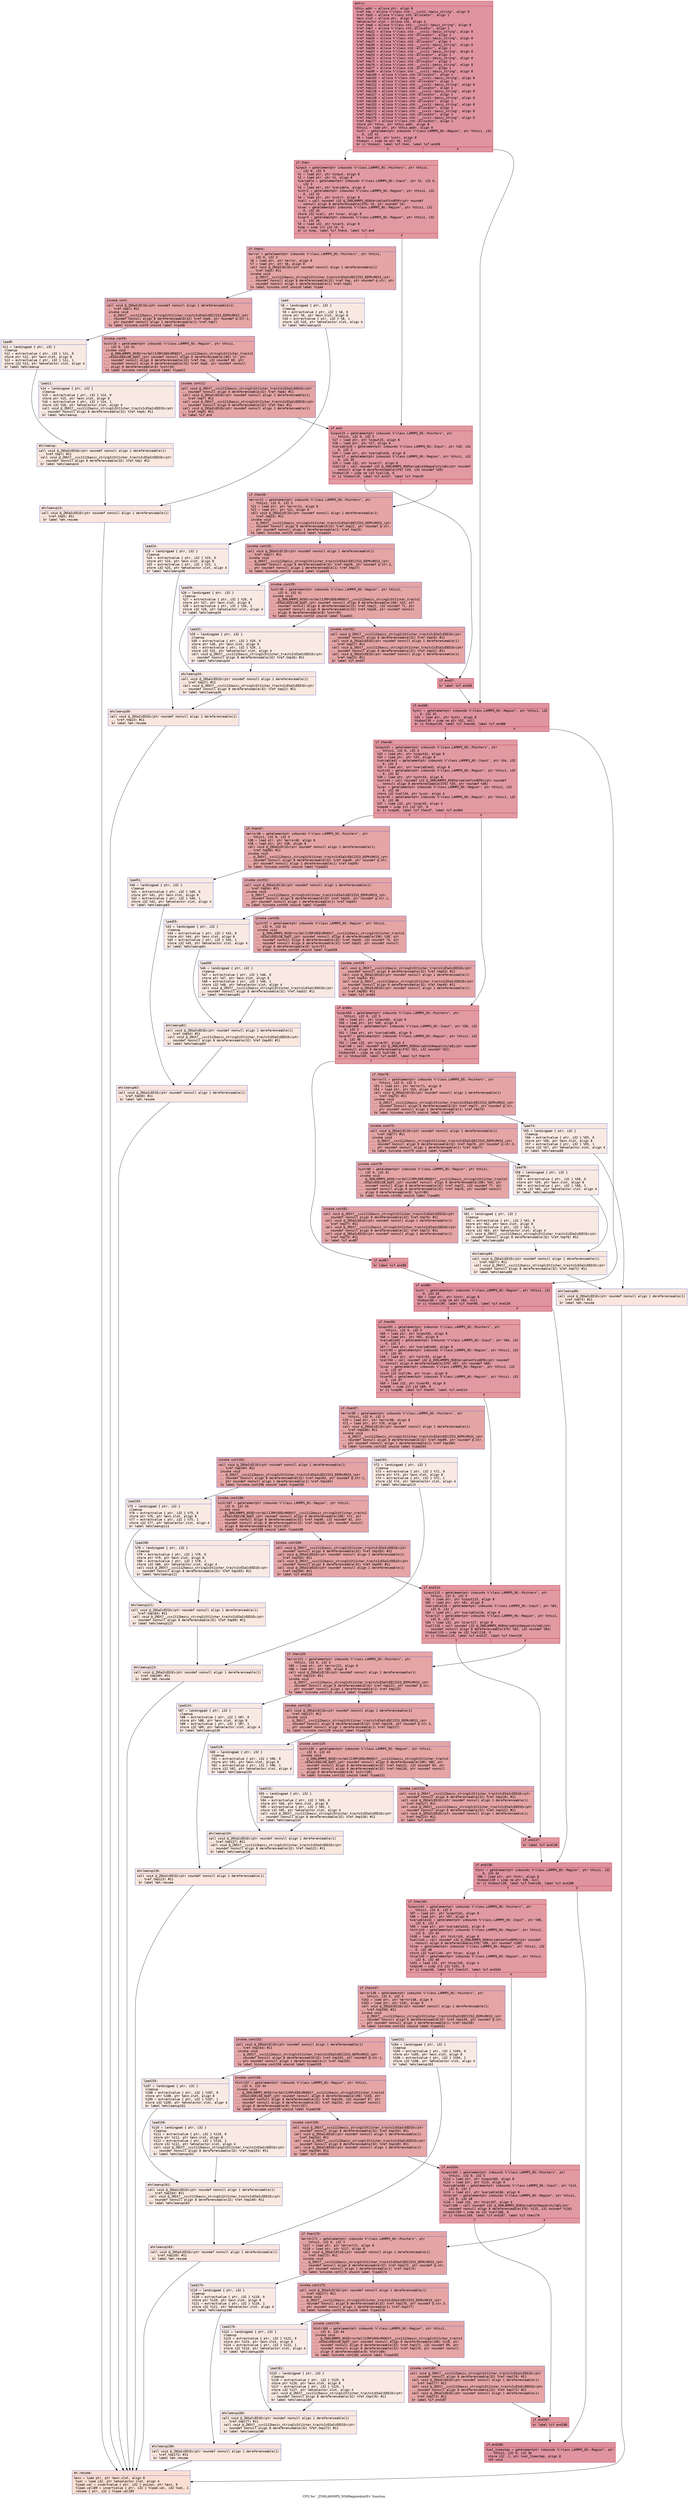 digraph "CFG for '_ZN9LAMMPS_NS6Region4initEv' function" {
	label="CFG for '_ZN9LAMMPS_NS6Region4initEv' function";

	Node0x562b27745630 [shape=record,color="#b70d28ff", style=filled, fillcolor="#b70d2870" fontname="Courier",label="{entry:\l|  %this.addr = alloca ptr, align 8\l  %ref.tmp = alloca %\"class.std::__cxx11::basic_string\", align 8\l  %ref.tmp5 = alloca %\"class.std::allocator\", align 1\l  %exn.slot = alloca ptr, align 8\l  %ehselector.slot = alloca i32, align 4\l  %ref.tmp6 = alloca %\"class.std::__cxx11::basic_string\", align 8\l  %ref.tmp7 = alloca %\"class.std::allocator\", align 1\l  %ref.tmp22 = alloca %\"class.std::__cxx11::basic_string\", align 8\l  %ref.tmp23 = alloca %\"class.std::allocator\", align 1\l  %ref.tmp26 = alloca %\"class.std::__cxx11::basic_string\", align 8\l  %ref.tmp27 = alloca %\"class.std::allocator\", align 1\l  %ref.tmp49 = alloca %\"class.std::__cxx11::basic_string\", align 8\l  %ref.tmp50 = alloca %\"class.std::allocator\", align 1\l  %ref.tmp53 = alloca %\"class.std::__cxx11::basic_string\", align 8\l  %ref.tmp54 = alloca %\"class.std::allocator\", align 1\l  %ref.tmp72 = alloca %\"class.std::__cxx11::basic_string\", align 8\l  %ref.tmp73 = alloca %\"class.std::allocator\", align 1\l  %ref.tmp76 = alloca %\"class.std::__cxx11::basic_string\", align 8\l  %ref.tmp77 = alloca %\"class.std::allocator\", align 1\l  %ref.tmp99 = alloca %\"class.std::__cxx11::basic_string\", align 8\l  %ref.tmp100 = alloca %\"class.std::allocator\", align 1\l  %ref.tmp103 = alloca %\"class.std::__cxx11::basic_string\", align 8\l  %ref.tmp104 = alloca %\"class.std::allocator\", align 1\l  %ref.tmp122 = alloca %\"class.std::__cxx11::basic_string\", align 8\l  %ref.tmp123 = alloca %\"class.std::allocator\", align 1\l  %ref.tmp126 = alloca %\"class.std::__cxx11::basic_string\", align 8\l  %ref.tmp127 = alloca %\"class.std::allocator\", align 1\l  %ref.tmp149 = alloca %\"class.std::__cxx11::basic_string\", align 8\l  %ref.tmp150 = alloca %\"class.std::allocator\", align 1\l  %ref.tmp153 = alloca %\"class.std::__cxx11::basic_string\", align 8\l  %ref.tmp154 = alloca %\"class.std::allocator\", align 1\l  %ref.tmp172 = alloca %\"class.std::__cxx11::basic_string\", align 8\l  %ref.tmp173 = alloca %\"class.std::allocator\", align 1\l  %ref.tmp176 = alloca %\"class.std::__cxx11::basic_string\", align 8\l  %ref.tmp177 = alloca %\"class.std::allocator\", align 1\l  store ptr %this, ptr %this.addr, align 8\l  %this1 = load ptr, ptr %this.addr, align 8\l  %xstr = getelementptr inbounds %\"class.LAMMPS_NS::Region\", ptr %this1, i32\l... 0, i32 41\l  %0 = load ptr, ptr %xstr, align 8\l  %tobool = icmp ne ptr %0, null\l  br i1 %tobool, label %if.then, label %if.end38\l|{<s0>T|<s1>F}}"];
	Node0x562b27745630:s0 -> Node0x562b277472f0[tooltip="entry -> if.then\nProbability 62.50%" ];
	Node0x562b27745630:s1 -> Node0x562b27747360[tooltip="entry -> if.end38\nProbability 37.50%" ];
	Node0x562b277472f0 [shape=record,color="#b70d28ff", style=filled, fillcolor="#bb1b2c70" fontname="Courier",label="{if.then:\l|  %input = getelementptr inbounds %\"class.LAMMPS_NS::Pointers\", ptr %this1,\l... i32 0, i32 5\l  %1 = load ptr, ptr %input, align 8\l  %2 = load ptr, ptr %1, align 8\l  %variable = getelementptr inbounds %\"class.LAMMPS_NS::Input\", ptr %2, i32 0,\l... i32 3\l  %3 = load ptr, ptr %variable, align 8\l  %xstr2 = getelementptr inbounds %\"class.LAMMPS_NS::Region\", ptr %this1, i32\l... 0, i32 41\l  %4 = load ptr, ptr %xstr2, align 8\l  %call = call noundef i32 @_ZN9LAMMPS_NS8Variable4findEPKc(ptr noundef\l... nonnull align 8 dereferenceable(376) %3, ptr noundef %4)\l  %xvar = getelementptr inbounds %\"class.LAMMPS_NS::Region\", ptr %this1, i32\l... 0, i32 45\l  store i32 %call, ptr %xvar, align 8\l  %xvar3 = getelementptr inbounds %\"class.LAMMPS_NS::Region\", ptr %this1, i32\l... 0, i32 45\l  %5 = load i32, ptr %xvar3, align 8\l  %cmp = icmp slt i32 %5, 0\l  br i1 %cmp, label %if.then4, label %if.end\l|{<s0>T|<s1>F}}"];
	Node0x562b277472f0:s0 -> Node0x562b27748500[tooltip="if.then -> if.then4\nProbability 37.50%" ];
	Node0x562b277472f0:s1 -> Node0x562b27748580[tooltip="if.then -> if.end\nProbability 62.50%" ];
	Node0x562b27748500 [shape=record,color="#3d50c3ff", style=filled, fillcolor="#c5333470" fontname="Courier",label="{if.then4:\l|  %error = getelementptr inbounds %\"class.LAMMPS_NS::Pointers\", ptr %this1,\l... i32 0, i32 3\l  %6 = load ptr, ptr %error, align 8\l  %7 = load ptr, ptr %6, align 8\l  call void @_ZNSaIcEC1Ev(ptr noundef nonnull align 1 dereferenceable(1)\l... %ref.tmp5) #11\l  invoke void\l... @_ZNSt7__cxx1112basic_stringIcSt11char_traitsIcESaIcEEC2IS3_EEPKcRKS3_(ptr\l... noundef nonnull align 8 dereferenceable(32) %ref.tmp, ptr noundef @.str, ptr\l... noundef nonnull align 1 dereferenceable(1) %ref.tmp5)\l          to label %invoke.cont unwind label %lpad\l}"];
	Node0x562b27748500 -> Node0x562b27748a00[tooltip="if.then4 -> invoke.cont\nProbability 100.00%" ];
	Node0x562b27748500 -> Node0x562b27748a80[tooltip="if.then4 -> lpad\nProbability 0.00%" ];
	Node0x562b27748a00 [shape=record,color="#3d50c3ff", style=filled, fillcolor="#c5333470" fontname="Courier",label="{invoke.cont:\l|  call void @_ZNSaIcEC1Ev(ptr noundef nonnull align 1 dereferenceable(1)\l... %ref.tmp7) #11\l  invoke void\l... @_ZNSt7__cxx1112basic_stringIcSt11char_traitsIcESaIcEEC2IS3_EEPKcRKS3_(ptr\l... noundef nonnull align 8 dereferenceable(32) %ref.tmp6, ptr noundef @.str.1,\l... ptr noundef nonnull align 1 dereferenceable(1) %ref.tmp7)\l          to label %invoke.cont9 unwind label %lpad8\l}"];
	Node0x562b27748a00 -> Node0x562b27748ce0[tooltip="invoke.cont -> invoke.cont9\nProbability 100.00%" ];
	Node0x562b27748a00 -> Node0x562b27748d30[tooltip="invoke.cont -> lpad8\nProbability 0.00%" ];
	Node0x562b27748ce0 [shape=record,color="#3d50c3ff", style=filled, fillcolor="#c5333470" fontname="Courier",label="{invoke.cont9:\l|  %xstr10 = getelementptr inbounds %\"class.LAMMPS_NS::Region\", ptr %this1,\l... i32 0, i32 41\l  invoke void\l... @_ZN9LAMMPS_NS5Error3allIJRPcEEEvRKNSt7__cxx1112basic_stringIcSt11char_traitsI\l...cESaIcEEEiSB_DpOT_(ptr noundef nonnull align 8 dereferenceable(196) %7, ptr\l... noundef nonnull align 8 dereferenceable(32) %ref.tmp, i32 noundef 69, ptr\l... noundef nonnull align 8 dereferenceable(32) %ref.tmp6, ptr noundef nonnull\l... align 8 dereferenceable(8) %xstr10)\l          to label %invoke.cont12 unwind label %lpad11\l}"];
	Node0x562b27748ce0 -> Node0x562b27748c90[tooltip="invoke.cont9 -> invoke.cont12\nProbability 100.00%" ];
	Node0x562b27748ce0 -> Node0x562b27749180[tooltip="invoke.cont9 -> lpad11\nProbability 0.00%" ];
	Node0x562b27748c90 [shape=record,color="#3d50c3ff", style=filled, fillcolor="#c5333470" fontname="Courier",label="{invoke.cont12:\l|  call void @_ZNSt7__cxx1112basic_stringIcSt11char_traitsIcESaIcEED1Ev(ptr\l... noundef nonnull align 8 dereferenceable(32) %ref.tmp6) #11\l  call void @_ZNSaIcED1Ev(ptr noundef nonnull align 1 dereferenceable(1)\l... %ref.tmp7) #11\l  call void @_ZNSt7__cxx1112basic_stringIcSt11char_traitsIcESaIcEED1Ev(ptr\l... noundef nonnull align 8 dereferenceable(32) %ref.tmp) #11\l  call void @_ZNSaIcED1Ev(ptr noundef nonnull align 1 dereferenceable(1)\l... %ref.tmp5) #11\l  br label %if.end\l}"];
	Node0x562b27748c90 -> Node0x562b27748580[tooltip="invoke.cont12 -> if.end\nProbability 100.00%" ];
	Node0x562b27748a80 [shape=record,color="#3d50c3ff", style=filled, fillcolor="#efcebd70" fontname="Courier",label="{lpad:\l|  %8 = landingpad \{ ptr, i32 \}\l          cleanup\l  %9 = extractvalue \{ ptr, i32 \} %8, 0\l  store ptr %9, ptr %exn.slot, align 8\l  %10 = extractvalue \{ ptr, i32 \} %8, 1\l  store i32 %10, ptr %ehselector.slot, align 4\l  br label %ehcleanup14\l}"];
	Node0x562b27748a80 -> Node0x562b27749c20[tooltip="lpad -> ehcleanup14\nProbability 100.00%" ];
	Node0x562b27748d30 [shape=record,color="#3d50c3ff", style=filled, fillcolor="#efcebd70" fontname="Courier",label="{lpad8:\l|  %11 = landingpad \{ ptr, i32 \}\l          cleanup\l  %12 = extractvalue \{ ptr, i32 \} %11, 0\l  store ptr %12, ptr %exn.slot, align 8\l  %13 = extractvalue \{ ptr, i32 \} %11, 1\l  store i32 %13, ptr %ehselector.slot, align 4\l  br label %ehcleanup\l}"];
	Node0x562b27748d30 -> Node0x562b27749f90[tooltip="lpad8 -> ehcleanup\nProbability 100.00%" ];
	Node0x562b27749180 [shape=record,color="#3d50c3ff", style=filled, fillcolor="#efcebd70" fontname="Courier",label="{lpad11:\l|  %14 = landingpad \{ ptr, i32 \}\l          cleanup\l  %15 = extractvalue \{ ptr, i32 \} %14, 0\l  store ptr %15, ptr %exn.slot, align 8\l  %16 = extractvalue \{ ptr, i32 \} %14, 1\l  store i32 %16, ptr %ehselector.slot, align 4\l  call void @_ZNSt7__cxx1112basic_stringIcSt11char_traitsIcESaIcEED1Ev(ptr\l... noundef nonnull align 8 dereferenceable(32) %ref.tmp6) #11\l  br label %ehcleanup\l}"];
	Node0x562b27749180 -> Node0x562b27749f90[tooltip="lpad11 -> ehcleanup\nProbability 100.00%" ];
	Node0x562b27749f90 [shape=record,color="#3d50c3ff", style=filled, fillcolor="#f2cab570" fontname="Courier",label="{ehcleanup:\l|  call void @_ZNSaIcED1Ev(ptr noundef nonnull align 1 dereferenceable(1)\l... %ref.tmp7) #11\l  call void @_ZNSt7__cxx1112basic_stringIcSt11char_traitsIcESaIcEED1Ev(ptr\l... noundef nonnull align 8 dereferenceable(32) %ref.tmp) #11\l  br label %ehcleanup14\l}"];
	Node0x562b27749f90 -> Node0x562b27749c20[tooltip="ehcleanup -> ehcleanup14\nProbability 100.00%" ];
	Node0x562b27749c20 [shape=record,color="#3d50c3ff", style=filled, fillcolor="#f3c7b170" fontname="Courier",label="{ehcleanup14:\l|  call void @_ZNSaIcED1Ev(ptr noundef nonnull align 1 dereferenceable(1)\l... %ref.tmp5) #11\l  br label %eh.resume\l}"];
	Node0x562b27749c20 -> Node0x562b2774a8a0[tooltip="ehcleanup14 -> eh.resume\nProbability 100.00%" ];
	Node0x562b27748580 [shape=record,color="#b70d28ff", style=filled, fillcolor="#bb1b2c70" fontname="Courier",label="{if.end:\l|  %input15 = getelementptr inbounds %\"class.LAMMPS_NS::Pointers\", ptr\l... %this1, i32 0, i32 5\l  %17 = load ptr, ptr %input15, align 8\l  %18 = load ptr, ptr %17, align 8\l  %variable16 = getelementptr inbounds %\"class.LAMMPS_NS::Input\", ptr %18, i32\l... 0, i32 3\l  %19 = load ptr, ptr %variable16, align 8\l  %xvar17 = getelementptr inbounds %\"class.LAMMPS_NS::Region\", ptr %this1, i32\l... 0, i32 45\l  %20 = load i32, ptr %xvar17, align 8\l  %call18 = call noundef i32 @_ZN9LAMMPS_NS8Variable10equalstyleEi(ptr noundef\l... nonnull align 8 dereferenceable(376) %19, i32 noundef %20)\l  %tobool19 = icmp ne i32 %call18, 0\l  br i1 %tobool19, label %if.end37, label %if.then20\l|{<s0>T|<s1>F}}"];
	Node0x562b27748580:s0 -> Node0x562b2774b0b0[tooltip="if.end -> if.end37\nProbability 62.50%" ];
	Node0x562b27748580:s1 -> Node0x562b2774b130[tooltip="if.end -> if.then20\nProbability 37.50%" ];
	Node0x562b2774b130 [shape=record,color="#3d50c3ff", style=filled, fillcolor="#c5333470" fontname="Courier",label="{if.then20:\l|  %error21 = getelementptr inbounds %\"class.LAMMPS_NS::Pointers\", ptr\l... %this1, i32 0, i32 3\l  %21 = load ptr, ptr %error21, align 8\l  %22 = load ptr, ptr %21, align 8\l  call void @_ZNSaIcEC1Ev(ptr noundef nonnull align 1 dereferenceable(1)\l... %ref.tmp23) #11\l  invoke void\l... @_ZNSt7__cxx1112basic_stringIcSt11char_traitsIcESaIcEEC2IS3_EEPKcRKS3_(ptr\l... noundef nonnull align 8 dereferenceable(32) %ref.tmp22, ptr noundef @.str,\l... ptr noundef nonnull align 1 dereferenceable(1) %ref.tmp23)\l          to label %invoke.cont25 unwind label %lpad24\l}"];
	Node0x562b2774b130 -> Node0x562b2774b600[tooltip="if.then20 -> invoke.cont25\nProbability 100.00%" ];
	Node0x562b2774b130 -> Node0x562b2774b680[tooltip="if.then20 -> lpad24\nProbability 0.00%" ];
	Node0x562b2774b600 [shape=record,color="#3d50c3ff", style=filled, fillcolor="#c5333470" fontname="Courier",label="{invoke.cont25:\l|  call void @_ZNSaIcEC1Ev(ptr noundef nonnull align 1 dereferenceable(1)\l... %ref.tmp27) #11\l  invoke void\l... @_ZNSt7__cxx1112basic_stringIcSt11char_traitsIcESaIcEEC2IS3_EEPKcRKS3_(ptr\l... noundef nonnull align 8 dereferenceable(32) %ref.tmp26, ptr noundef @.str.2,\l... ptr noundef nonnull align 1 dereferenceable(1) %ref.tmp27)\l          to label %invoke.cont29 unwind label %lpad28\l}"];
	Node0x562b2774b600 -> Node0x562b2774ba00[tooltip="invoke.cont25 -> invoke.cont29\nProbability 100.00%" ];
	Node0x562b2774b600 -> Node0x562b2774ba50[tooltip="invoke.cont25 -> lpad28\nProbability 0.00%" ];
	Node0x562b2774ba00 [shape=record,color="#3d50c3ff", style=filled, fillcolor="#c5333470" fontname="Courier",label="{invoke.cont29:\l|  %xstr30 = getelementptr inbounds %\"class.LAMMPS_NS::Region\", ptr %this1,\l... i32 0, i32 41\l  invoke void\l... @_ZN9LAMMPS_NS5Error3allIJRPcEEEvRKNSt7__cxx1112basic_stringIcSt11char_traitsI\l...cESaIcEEEiSB_DpOT_(ptr noundef nonnull align 8 dereferenceable(196) %22, ptr\l... noundef nonnull align 8 dereferenceable(32) %ref.tmp22, i32 noundef 71, ptr\l... noundef nonnull align 8 dereferenceable(32) %ref.tmp26, ptr noundef nonnull\l... align 8 dereferenceable(8) %xstr30)\l          to label %invoke.cont32 unwind label %lpad31\l}"];
	Node0x562b2774ba00 -> Node0x562b2774b9b0[tooltip="invoke.cont29 -> invoke.cont32\nProbability 100.00%" ];
	Node0x562b2774ba00 -> Node0x562b2774be40[tooltip="invoke.cont29 -> lpad31\nProbability 0.00%" ];
	Node0x562b2774b9b0 [shape=record,color="#3d50c3ff", style=filled, fillcolor="#c5333470" fontname="Courier",label="{invoke.cont32:\l|  call void @_ZNSt7__cxx1112basic_stringIcSt11char_traitsIcESaIcEED1Ev(ptr\l... noundef nonnull align 8 dereferenceable(32) %ref.tmp26) #11\l  call void @_ZNSaIcED1Ev(ptr noundef nonnull align 1 dereferenceable(1)\l... %ref.tmp27) #11\l  call void @_ZNSt7__cxx1112basic_stringIcSt11char_traitsIcESaIcEED1Ev(ptr\l... noundef nonnull align 8 dereferenceable(32) %ref.tmp22) #11\l  call void @_ZNSaIcED1Ev(ptr noundef nonnull align 1 dereferenceable(1)\l... %ref.tmp23) #11\l  br label %if.end37\l}"];
	Node0x562b2774b9b0 -> Node0x562b2774b0b0[tooltip="invoke.cont32 -> if.end37\nProbability 100.00%" ];
	Node0x562b2774b680 [shape=record,color="#3d50c3ff", style=filled, fillcolor="#efcebd70" fontname="Courier",label="{lpad24:\l|  %23 = landingpad \{ ptr, i32 \}\l          cleanup\l  %24 = extractvalue \{ ptr, i32 \} %23, 0\l  store ptr %24, ptr %exn.slot, align 8\l  %25 = extractvalue \{ ptr, i32 \} %23, 1\l  store i32 %25, ptr %ehselector.slot, align 4\l  br label %ehcleanup36\l}"];
	Node0x562b2774b680 -> Node0x562b2774c800[tooltip="lpad24 -> ehcleanup36\nProbability 100.00%" ];
	Node0x562b2774ba50 [shape=record,color="#3d50c3ff", style=filled, fillcolor="#efcebd70" fontname="Courier",label="{lpad28:\l|  %26 = landingpad \{ ptr, i32 \}\l          cleanup\l  %27 = extractvalue \{ ptr, i32 \} %26, 0\l  store ptr %27, ptr %exn.slot, align 8\l  %28 = extractvalue \{ ptr, i32 \} %26, 1\l  store i32 %28, ptr %ehselector.slot, align 4\l  br label %ehcleanup34\l}"];
	Node0x562b2774ba50 -> Node0x562b2774cb00[tooltip="lpad28 -> ehcleanup34\nProbability 100.00%" ];
	Node0x562b2774be40 [shape=record,color="#3d50c3ff", style=filled, fillcolor="#efcebd70" fontname="Courier",label="{lpad31:\l|  %29 = landingpad \{ ptr, i32 \}\l          cleanup\l  %30 = extractvalue \{ ptr, i32 \} %29, 0\l  store ptr %30, ptr %exn.slot, align 8\l  %31 = extractvalue \{ ptr, i32 \} %29, 1\l  store i32 %31, ptr %ehselector.slot, align 4\l  call void @_ZNSt7__cxx1112basic_stringIcSt11char_traitsIcESaIcEED1Ev(ptr\l... noundef nonnull align 8 dereferenceable(32) %ref.tmp26) #11\l  br label %ehcleanup34\l}"];
	Node0x562b2774be40 -> Node0x562b2774cb00[tooltip="lpad31 -> ehcleanup34\nProbability 100.00%" ];
	Node0x562b2774cb00 [shape=record,color="#3d50c3ff", style=filled, fillcolor="#f2cab570" fontname="Courier",label="{ehcleanup34:\l|  call void @_ZNSaIcED1Ev(ptr noundef nonnull align 1 dereferenceable(1)\l... %ref.tmp27) #11\l  call void @_ZNSt7__cxx1112basic_stringIcSt11char_traitsIcESaIcEED1Ev(ptr\l... noundef nonnull align 8 dereferenceable(32) %ref.tmp22) #11\l  br label %ehcleanup36\l}"];
	Node0x562b2774cb00 -> Node0x562b2774c800[tooltip="ehcleanup34 -> ehcleanup36\nProbability 100.00%" ];
	Node0x562b2774c800 [shape=record,color="#3d50c3ff", style=filled, fillcolor="#f3c7b170" fontname="Courier",label="{ehcleanup36:\l|  call void @_ZNSaIcED1Ev(ptr noundef nonnull align 1 dereferenceable(1)\l... %ref.tmp23) #11\l  br label %eh.resume\l}"];
	Node0x562b2774c800 -> Node0x562b2774a8a0[tooltip="ehcleanup36 -> eh.resume\nProbability 100.00%" ];
	Node0x562b2774b0b0 [shape=record,color="#b70d28ff", style=filled, fillcolor="#bb1b2c70" fontname="Courier",label="{if.end37:\l|  br label %if.end38\l}"];
	Node0x562b2774b0b0 -> Node0x562b27747360[tooltip="if.end37 -> if.end38\nProbability 100.00%" ];
	Node0x562b27747360 [shape=record,color="#b70d28ff", style=filled, fillcolor="#b70d2870" fontname="Courier",label="{if.end38:\l|  %ystr = getelementptr inbounds %\"class.LAMMPS_NS::Region\", ptr %this1, i32\l... 0, i32 42\l  %32 = load ptr, ptr %ystr, align 8\l  %tobool39 = icmp ne ptr %32, null\l  br i1 %tobool39, label %if.then40, label %if.end88\l|{<s0>T|<s1>F}}"];
	Node0x562b27747360:s0 -> Node0x562b2774d6c0[tooltip="if.end38 -> if.then40\nProbability 62.50%" ];
	Node0x562b27747360:s1 -> Node0x562b2774d740[tooltip="if.end38 -> if.end88\nProbability 37.50%" ];
	Node0x562b2774d6c0 [shape=record,color="#b70d28ff", style=filled, fillcolor="#bb1b2c70" fontname="Courier",label="{if.then40:\l|  %input41 = getelementptr inbounds %\"class.LAMMPS_NS::Pointers\", ptr\l... %this1, i32 0, i32 5\l  %33 = load ptr, ptr %input41, align 8\l  %34 = load ptr, ptr %33, align 8\l  %variable42 = getelementptr inbounds %\"class.LAMMPS_NS::Input\", ptr %34, i32\l... 0, i32 3\l  %35 = load ptr, ptr %variable42, align 8\l  %ystr43 = getelementptr inbounds %\"class.LAMMPS_NS::Region\", ptr %this1, i32\l... 0, i32 42\l  %36 = load ptr, ptr %ystr43, align 8\l  %call44 = call noundef i32 @_ZN9LAMMPS_NS8Variable4findEPKc(ptr noundef\l... nonnull align 8 dereferenceable(376) %35, ptr noundef %36)\l  %yvar = getelementptr inbounds %\"class.LAMMPS_NS::Region\", ptr %this1, i32\l... 0, i32 46\l  store i32 %call44, ptr %yvar, align 4\l  %yvar45 = getelementptr inbounds %\"class.LAMMPS_NS::Region\", ptr %this1, i32\l... 0, i32 46\l  %37 = load i32, ptr %yvar45, align 4\l  %cmp46 = icmp slt i32 %37, 0\l  br i1 %cmp46, label %if.then47, label %if.end64\l|{<s0>T|<s1>F}}"];
	Node0x562b2774d6c0:s0 -> Node0x562b2774e240[tooltip="if.then40 -> if.then47\nProbability 37.50%" ];
	Node0x562b2774d6c0:s1 -> Node0x562b2774e290[tooltip="if.then40 -> if.end64\nProbability 62.50%" ];
	Node0x562b2774e240 [shape=record,color="#3d50c3ff", style=filled, fillcolor="#c5333470" fontname="Courier",label="{if.then47:\l|  %error48 = getelementptr inbounds %\"class.LAMMPS_NS::Pointers\", ptr\l... %this1, i32 0, i32 3\l  %38 = load ptr, ptr %error48, align 8\l  %39 = load ptr, ptr %38, align 8\l  call void @_ZNSaIcEC1Ev(ptr noundef nonnull align 1 dereferenceable(1)\l... %ref.tmp50) #11\l  invoke void\l... @_ZNSt7__cxx1112basic_stringIcSt11char_traitsIcESaIcEEC2IS3_EEPKcRKS3_(ptr\l... noundef nonnull align 8 dereferenceable(32) %ref.tmp49, ptr noundef @.str,\l... ptr noundef nonnull align 1 dereferenceable(1) %ref.tmp50)\l          to label %invoke.cont52 unwind label %lpad51\l}"];
	Node0x562b2774e240 -> Node0x562b2774e720[tooltip="if.then47 -> invoke.cont52\nProbability 100.00%" ];
	Node0x562b2774e240 -> Node0x562b2774e7a0[tooltip="if.then47 -> lpad51\nProbability 0.00%" ];
	Node0x562b2774e720 [shape=record,color="#3d50c3ff", style=filled, fillcolor="#c5333470" fontname="Courier",label="{invoke.cont52:\l|  call void @_ZNSaIcEC1Ev(ptr noundef nonnull align 1 dereferenceable(1)\l... %ref.tmp54) #11\l  invoke void\l... @_ZNSt7__cxx1112basic_stringIcSt11char_traitsIcESaIcEEC2IS3_EEPKcRKS3_(ptr\l... noundef nonnull align 8 dereferenceable(32) %ref.tmp53, ptr noundef @.str.1,\l... ptr noundef nonnull align 1 dereferenceable(1) %ref.tmp54)\l          to label %invoke.cont56 unwind label %lpad55\l}"];
	Node0x562b2774e720 -> Node0x562b2774eac0[tooltip="invoke.cont52 -> invoke.cont56\nProbability 100.00%" ];
	Node0x562b2774e720 -> Node0x562b2774eb10[tooltip="invoke.cont52 -> lpad55\nProbability 0.00%" ];
	Node0x562b2774eac0 [shape=record,color="#3d50c3ff", style=filled, fillcolor="#c5333470" fontname="Courier",label="{invoke.cont56:\l|  %ystr57 = getelementptr inbounds %\"class.LAMMPS_NS::Region\", ptr %this1,\l... i32 0, i32 42\l  invoke void\l... @_ZN9LAMMPS_NS5Error3allIJRPcEEEvRKNSt7__cxx1112basic_stringIcSt11char_traitsI\l...cESaIcEEEiSB_DpOT_(ptr noundef nonnull align 8 dereferenceable(196) %39, ptr\l... noundef nonnull align 8 dereferenceable(32) %ref.tmp49, i32 noundef 75, ptr\l... noundef nonnull align 8 dereferenceable(32) %ref.tmp53, ptr noundef nonnull\l... align 8 dereferenceable(8) %ystr57)\l          to label %invoke.cont59 unwind label %lpad58\l}"];
	Node0x562b2774eac0 -> Node0x562b2774ea70[tooltip="invoke.cont56 -> invoke.cont59\nProbability 100.00%" ];
	Node0x562b2774eac0 -> Node0x562b27748280[tooltip="invoke.cont56 -> lpad58\nProbability 0.00%" ];
	Node0x562b2774ea70 [shape=record,color="#3d50c3ff", style=filled, fillcolor="#c5333470" fontname="Courier",label="{invoke.cont59:\l|  call void @_ZNSt7__cxx1112basic_stringIcSt11char_traitsIcESaIcEED1Ev(ptr\l... noundef nonnull align 8 dereferenceable(32) %ref.tmp53) #11\l  call void @_ZNSaIcED1Ev(ptr noundef nonnull align 1 dereferenceable(1)\l... %ref.tmp54) #11\l  call void @_ZNSt7__cxx1112basic_stringIcSt11char_traitsIcESaIcEED1Ev(ptr\l... noundef nonnull align 8 dereferenceable(32) %ref.tmp49) #11\l  call void @_ZNSaIcED1Ev(ptr noundef nonnull align 1 dereferenceable(1)\l... %ref.tmp50) #11\l  br label %if.end64\l}"];
	Node0x562b2774ea70 -> Node0x562b2774e290[tooltip="invoke.cont59 -> if.end64\nProbability 100.00%" ];
	Node0x562b2774e7a0 [shape=record,color="#3d50c3ff", style=filled, fillcolor="#efcebd70" fontname="Courier",label="{lpad51:\l|  %40 = landingpad \{ ptr, i32 \}\l          cleanup\l  %41 = extractvalue \{ ptr, i32 \} %40, 0\l  store ptr %41, ptr %exn.slot, align 8\l  %42 = extractvalue \{ ptr, i32 \} %40, 1\l  store i32 %42, ptr %ehselector.slot, align 4\l  br label %ehcleanup63\l}"];
	Node0x562b2774e7a0 -> Node0x562b2774fec0[tooltip="lpad51 -> ehcleanup63\nProbability 100.00%" ];
	Node0x562b2774eb10 [shape=record,color="#3d50c3ff", style=filled, fillcolor="#efcebd70" fontname="Courier",label="{lpad55:\l|  %43 = landingpad \{ ptr, i32 \}\l          cleanup\l  %44 = extractvalue \{ ptr, i32 \} %43, 0\l  store ptr %44, ptr %exn.slot, align 8\l  %45 = extractvalue \{ ptr, i32 \} %43, 1\l  store i32 %45, ptr %ehselector.slot, align 4\l  br label %ehcleanup61\l}"];
	Node0x562b2774eb10 -> Node0x562b277501c0[tooltip="lpad55 -> ehcleanup61\nProbability 100.00%" ];
	Node0x562b27748280 [shape=record,color="#3d50c3ff", style=filled, fillcolor="#efcebd70" fontname="Courier",label="{lpad58:\l|  %46 = landingpad \{ ptr, i32 \}\l          cleanup\l  %47 = extractvalue \{ ptr, i32 \} %46, 0\l  store ptr %47, ptr %exn.slot, align 8\l  %48 = extractvalue \{ ptr, i32 \} %46, 1\l  store i32 %48, ptr %ehselector.slot, align 4\l  call void @_ZNSt7__cxx1112basic_stringIcSt11char_traitsIcESaIcEED1Ev(ptr\l... noundef nonnull align 8 dereferenceable(32) %ref.tmp53) #11\l  br label %ehcleanup61\l}"];
	Node0x562b27748280 -> Node0x562b277501c0[tooltip="lpad58 -> ehcleanup61\nProbability 100.00%" ];
	Node0x562b277501c0 [shape=record,color="#3d50c3ff", style=filled, fillcolor="#f2cab570" fontname="Courier",label="{ehcleanup61:\l|  call void @_ZNSaIcED1Ev(ptr noundef nonnull align 1 dereferenceable(1)\l... %ref.tmp54) #11\l  call void @_ZNSt7__cxx1112basic_stringIcSt11char_traitsIcESaIcEED1Ev(ptr\l... noundef nonnull align 8 dereferenceable(32) %ref.tmp49) #11\l  br label %ehcleanup63\l}"];
	Node0x562b277501c0 -> Node0x562b2774fec0[tooltip="ehcleanup61 -> ehcleanup63\nProbability 100.00%" ];
	Node0x562b2774fec0 [shape=record,color="#3d50c3ff", style=filled, fillcolor="#f3c7b170" fontname="Courier",label="{ehcleanup63:\l|  call void @_ZNSaIcED1Ev(ptr noundef nonnull align 1 dereferenceable(1)\l... %ref.tmp50) #11\l  br label %eh.resume\l}"];
	Node0x562b2774fec0 -> Node0x562b2774a8a0[tooltip="ehcleanup63 -> eh.resume\nProbability 100.00%" ];
	Node0x562b2774e290 [shape=record,color="#b70d28ff", style=filled, fillcolor="#bb1b2c70" fontname="Courier",label="{if.end64:\l|  %input65 = getelementptr inbounds %\"class.LAMMPS_NS::Pointers\", ptr\l... %this1, i32 0, i32 5\l  %49 = load ptr, ptr %input65, align 8\l  %50 = load ptr, ptr %49, align 8\l  %variable66 = getelementptr inbounds %\"class.LAMMPS_NS::Input\", ptr %50, i32\l... 0, i32 3\l  %51 = load ptr, ptr %variable66, align 8\l  %yvar67 = getelementptr inbounds %\"class.LAMMPS_NS::Region\", ptr %this1, i32\l... 0, i32 46\l  %52 = load i32, ptr %yvar67, align 4\l  %call68 = call noundef i32 @_ZN9LAMMPS_NS8Variable10equalstyleEi(ptr noundef\l... nonnull align 8 dereferenceable(376) %51, i32 noundef %52)\l  %tobool69 = icmp ne i32 %call68, 0\l  br i1 %tobool69, label %if.end87, label %if.then70\l|{<s0>T|<s1>F}}"];
	Node0x562b2774e290:s0 -> Node0x562b277519f0[tooltip="if.end64 -> if.end87\nProbability 62.50%" ];
	Node0x562b2774e290:s1 -> Node0x562b27751a40[tooltip="if.end64 -> if.then70\nProbability 37.50%" ];
	Node0x562b27751a40 [shape=record,color="#3d50c3ff", style=filled, fillcolor="#c5333470" fontname="Courier",label="{if.then70:\l|  %error71 = getelementptr inbounds %\"class.LAMMPS_NS::Pointers\", ptr\l... %this1, i32 0, i32 3\l  %53 = load ptr, ptr %error71, align 8\l  %54 = load ptr, ptr %53, align 8\l  call void @_ZNSaIcEC1Ev(ptr noundef nonnull align 1 dereferenceable(1)\l... %ref.tmp73) #11\l  invoke void\l... @_ZNSt7__cxx1112basic_stringIcSt11char_traitsIcESaIcEEC2IS3_EEPKcRKS3_(ptr\l... noundef nonnull align 8 dereferenceable(32) %ref.tmp72, ptr noundef @.str,\l... ptr noundef nonnull align 1 dereferenceable(1) %ref.tmp73)\l          to label %invoke.cont75 unwind label %lpad74\l}"];
	Node0x562b27751a40 -> Node0x562b27751eb0[tooltip="if.then70 -> invoke.cont75\nProbability 100.00%" ];
	Node0x562b27751a40 -> Node0x562b27751f30[tooltip="if.then70 -> lpad74\nProbability 0.00%" ];
	Node0x562b27751eb0 [shape=record,color="#3d50c3ff", style=filled, fillcolor="#c5333470" fontname="Courier",label="{invoke.cont75:\l|  call void @_ZNSaIcEC1Ev(ptr noundef nonnull align 1 dereferenceable(1)\l... %ref.tmp77) #11\l  invoke void\l... @_ZNSt7__cxx1112basic_stringIcSt11char_traitsIcESaIcEEC2IS3_EEPKcRKS3_(ptr\l... noundef nonnull align 8 dereferenceable(32) %ref.tmp76, ptr noundef @.str.3,\l... ptr noundef nonnull align 1 dereferenceable(1) %ref.tmp77)\l          to label %invoke.cont79 unwind label %lpad78\l}"];
	Node0x562b27751eb0 -> Node0x562b27752250[tooltip="invoke.cont75 -> invoke.cont79\nProbability 100.00%" ];
	Node0x562b27751eb0 -> Node0x562b277522a0[tooltip="invoke.cont75 -> lpad78\nProbability 0.00%" ];
	Node0x562b27752250 [shape=record,color="#3d50c3ff", style=filled, fillcolor="#c5333470" fontname="Courier",label="{invoke.cont79:\l|  %ystr80 = getelementptr inbounds %\"class.LAMMPS_NS::Region\", ptr %this1,\l... i32 0, i32 42\l  invoke void\l... @_ZN9LAMMPS_NS5Error3allIJRPcEEEvRKNSt7__cxx1112basic_stringIcSt11char_traitsI\l...cESaIcEEEiSB_DpOT_(ptr noundef nonnull align 8 dereferenceable(196) %54, ptr\l... noundef nonnull align 8 dereferenceable(32) %ref.tmp72, i32 noundef 77, ptr\l... noundef nonnull align 8 dereferenceable(32) %ref.tmp76, ptr noundef nonnull\l... align 8 dereferenceable(8) %ystr80)\l          to label %invoke.cont82 unwind label %lpad81\l}"];
	Node0x562b27752250 -> Node0x562b27752200[tooltip="invoke.cont79 -> invoke.cont82\nProbability 100.00%" ];
	Node0x562b27752250 -> Node0x562b27752690[tooltip="invoke.cont79 -> lpad81\nProbability 0.00%" ];
	Node0x562b27752200 [shape=record,color="#3d50c3ff", style=filled, fillcolor="#c5333470" fontname="Courier",label="{invoke.cont82:\l|  call void @_ZNSt7__cxx1112basic_stringIcSt11char_traitsIcESaIcEED1Ev(ptr\l... noundef nonnull align 8 dereferenceable(32) %ref.tmp76) #11\l  call void @_ZNSaIcED1Ev(ptr noundef nonnull align 1 dereferenceable(1)\l... %ref.tmp77) #11\l  call void @_ZNSt7__cxx1112basic_stringIcSt11char_traitsIcESaIcEED1Ev(ptr\l... noundef nonnull align 8 dereferenceable(32) %ref.tmp72) #11\l  call void @_ZNSaIcED1Ev(ptr noundef nonnull align 1 dereferenceable(1)\l... %ref.tmp73) #11\l  br label %if.end87\l}"];
	Node0x562b27752200 -> Node0x562b277519f0[tooltip="invoke.cont82 -> if.end87\nProbability 100.00%" ];
	Node0x562b27751f30 [shape=record,color="#3d50c3ff", style=filled, fillcolor="#efcebd70" fontname="Courier",label="{lpad74:\l|  %55 = landingpad \{ ptr, i32 \}\l          cleanup\l  %56 = extractvalue \{ ptr, i32 \} %55, 0\l  store ptr %56, ptr %exn.slot, align 8\l  %57 = extractvalue \{ ptr, i32 \} %55, 1\l  store i32 %57, ptr %ehselector.slot, align 4\l  br label %ehcleanup86\l}"];
	Node0x562b27751f30 -> Node0x562b27753050[tooltip="lpad74 -> ehcleanup86\nProbability 100.00%" ];
	Node0x562b277522a0 [shape=record,color="#3d50c3ff", style=filled, fillcolor="#efcebd70" fontname="Courier",label="{lpad78:\l|  %58 = landingpad \{ ptr, i32 \}\l          cleanup\l  %59 = extractvalue \{ ptr, i32 \} %58, 0\l  store ptr %59, ptr %exn.slot, align 8\l  %60 = extractvalue \{ ptr, i32 \} %58, 1\l  store i32 %60, ptr %ehselector.slot, align 4\l  br label %ehcleanup84\l}"];
	Node0x562b277522a0 -> Node0x562b27753350[tooltip="lpad78 -> ehcleanup84\nProbability 100.00%" ];
	Node0x562b27752690 [shape=record,color="#3d50c3ff", style=filled, fillcolor="#efcebd70" fontname="Courier",label="{lpad81:\l|  %61 = landingpad \{ ptr, i32 \}\l          cleanup\l  %62 = extractvalue \{ ptr, i32 \} %61, 0\l  store ptr %62, ptr %exn.slot, align 8\l  %63 = extractvalue \{ ptr, i32 \} %61, 1\l  store i32 %63, ptr %ehselector.slot, align 4\l  call void @_ZNSt7__cxx1112basic_stringIcSt11char_traitsIcESaIcEED1Ev(ptr\l... noundef nonnull align 8 dereferenceable(32) %ref.tmp76) #11\l  br label %ehcleanup84\l}"];
	Node0x562b27752690 -> Node0x562b27753350[tooltip="lpad81 -> ehcleanup84\nProbability 100.00%" ];
	Node0x562b27753350 [shape=record,color="#3d50c3ff", style=filled, fillcolor="#f2cab570" fontname="Courier",label="{ehcleanup84:\l|  call void @_ZNSaIcED1Ev(ptr noundef nonnull align 1 dereferenceable(1)\l... %ref.tmp77) #11\l  call void @_ZNSt7__cxx1112basic_stringIcSt11char_traitsIcESaIcEED1Ev(ptr\l... noundef nonnull align 8 dereferenceable(32) %ref.tmp72) #11\l  br label %ehcleanup86\l}"];
	Node0x562b27753350 -> Node0x562b27753050[tooltip="ehcleanup84 -> ehcleanup86\nProbability 100.00%" ];
	Node0x562b27753050 [shape=record,color="#3d50c3ff", style=filled, fillcolor="#f3c7b170" fontname="Courier",label="{ehcleanup86:\l|  call void @_ZNSaIcED1Ev(ptr noundef nonnull align 1 dereferenceable(1)\l... %ref.tmp73) #11\l  br label %eh.resume\l}"];
	Node0x562b27753050 -> Node0x562b2774a8a0[tooltip="ehcleanup86 -> eh.resume\nProbability 100.00%" ];
	Node0x562b277519f0 [shape=record,color="#b70d28ff", style=filled, fillcolor="#bb1b2c70" fontname="Courier",label="{if.end87:\l|  br label %if.end88\l}"];
	Node0x562b277519f0 -> Node0x562b2774d740[tooltip="if.end87 -> if.end88\nProbability 100.00%" ];
	Node0x562b2774d740 [shape=record,color="#b70d28ff", style=filled, fillcolor="#b70d2870" fontname="Courier",label="{if.end88:\l|  %zstr = getelementptr inbounds %\"class.LAMMPS_NS::Region\", ptr %this1, i32\l... 0, i32 43\l  %64 = load ptr, ptr %zstr, align 8\l  %tobool89 = icmp ne ptr %64, null\l  br i1 %tobool89, label %if.then90, label %if.end138\l|{<s0>T|<s1>F}}"];
	Node0x562b2774d740:s0 -> Node0x562b27753f10[tooltip="if.end88 -> if.then90\nProbability 62.50%" ];
	Node0x562b2774d740:s1 -> Node0x562b27753f90[tooltip="if.end88 -> if.end138\nProbability 37.50%" ];
	Node0x562b27753f10 [shape=record,color="#b70d28ff", style=filled, fillcolor="#bb1b2c70" fontname="Courier",label="{if.then90:\l|  %input91 = getelementptr inbounds %\"class.LAMMPS_NS::Pointers\", ptr\l... %this1, i32 0, i32 5\l  %65 = load ptr, ptr %input91, align 8\l  %66 = load ptr, ptr %65, align 8\l  %variable92 = getelementptr inbounds %\"class.LAMMPS_NS::Input\", ptr %66, i32\l... 0, i32 3\l  %67 = load ptr, ptr %variable92, align 8\l  %zstr93 = getelementptr inbounds %\"class.LAMMPS_NS::Region\", ptr %this1, i32\l... 0, i32 43\l  %68 = load ptr, ptr %zstr93, align 8\l  %call94 = call noundef i32 @_ZN9LAMMPS_NS8Variable4findEPKc(ptr noundef\l... nonnull align 8 dereferenceable(376) %67, ptr noundef %68)\l  %zvar = getelementptr inbounds %\"class.LAMMPS_NS::Region\", ptr %this1, i32\l... 0, i32 47\l  store i32 %call94, ptr %zvar, align 8\l  %zvar95 = getelementptr inbounds %\"class.LAMMPS_NS::Region\", ptr %this1, i32\l... 0, i32 47\l  %69 = load i32, ptr %zvar95, align 8\l  %cmp96 = icmp slt i32 %69, 0\l  br i1 %cmp96, label %if.then97, label %if.end114\l|{<s0>T|<s1>F}}"];
	Node0x562b27753f10:s0 -> Node0x562b27754a90[tooltip="if.then90 -> if.then97\nProbability 37.50%" ];
	Node0x562b27753f10:s1 -> Node0x562b27754ae0[tooltip="if.then90 -> if.end114\nProbability 62.50%" ];
	Node0x562b27754a90 [shape=record,color="#3d50c3ff", style=filled, fillcolor="#c5333470" fontname="Courier",label="{if.then97:\l|  %error98 = getelementptr inbounds %\"class.LAMMPS_NS::Pointers\", ptr\l... %this1, i32 0, i32 3\l  %70 = load ptr, ptr %error98, align 8\l  %71 = load ptr, ptr %70, align 8\l  call void @_ZNSaIcEC1Ev(ptr noundef nonnull align 1 dereferenceable(1)\l... %ref.tmp100) #11\l  invoke void\l... @_ZNSt7__cxx1112basic_stringIcSt11char_traitsIcESaIcEEC2IS3_EEPKcRKS3_(ptr\l... noundef nonnull align 8 dereferenceable(32) %ref.tmp99, ptr noundef @.str,\l... ptr noundef nonnull align 1 dereferenceable(1) %ref.tmp100)\l          to label %invoke.cont102 unwind label %lpad101\l}"];
	Node0x562b27754a90 -> Node0x562b27754f70[tooltip="if.then97 -> invoke.cont102\nProbability 100.00%" ];
	Node0x562b27754a90 -> Node0x562b27754ff0[tooltip="if.then97 -> lpad101\nProbability 0.00%" ];
	Node0x562b27754f70 [shape=record,color="#3d50c3ff", style=filled, fillcolor="#c5333470" fontname="Courier",label="{invoke.cont102:\l|  call void @_ZNSaIcEC1Ev(ptr noundef nonnull align 1 dereferenceable(1)\l... %ref.tmp104) #11\l  invoke void\l... @_ZNSt7__cxx1112basic_stringIcSt11char_traitsIcESaIcEEC2IS3_EEPKcRKS3_(ptr\l... noundef nonnull align 8 dereferenceable(32) %ref.tmp103, ptr noundef @.str.1,\l... ptr noundef nonnull align 1 dereferenceable(1) %ref.tmp104)\l          to label %invoke.cont106 unwind label %lpad105\l}"];
	Node0x562b27754f70 -> Node0x562b27755310[tooltip="invoke.cont102 -> invoke.cont106\nProbability 100.00%" ];
	Node0x562b27754f70 -> Node0x562b2773ed80[tooltip="invoke.cont102 -> lpad105\nProbability 0.00%" ];
	Node0x562b27755310 [shape=record,color="#3d50c3ff", style=filled, fillcolor="#c5333470" fontname="Courier",label="{invoke.cont106:\l|  %zstr107 = getelementptr inbounds %\"class.LAMMPS_NS::Region\", ptr %this1,\l... i32 0, i32 43\l  invoke void\l... @_ZN9LAMMPS_NS5Error3allIJRPcEEEvRKNSt7__cxx1112basic_stringIcSt11char_traitsI\l...cESaIcEEEiSB_DpOT_(ptr noundef nonnull align 8 dereferenceable(196) %71, ptr\l... noundef nonnull align 8 dereferenceable(32) %ref.tmp99, i32 noundef 81, ptr\l... noundef nonnull align 8 dereferenceable(32) %ref.tmp103, ptr noundef nonnull\l... align 8 dereferenceable(8) %zstr107)\l          to label %invoke.cont109 unwind label %lpad108\l}"];
	Node0x562b27755310 -> Node0x562b277552c0[tooltip="invoke.cont106 -> invoke.cont109\nProbability 100.00%" ];
	Node0x562b27755310 -> Node0x562b2773f170[tooltip="invoke.cont106 -> lpad108\nProbability 0.00%" ];
	Node0x562b277552c0 [shape=record,color="#3d50c3ff", style=filled, fillcolor="#c5333470" fontname="Courier",label="{invoke.cont109:\l|  call void @_ZNSt7__cxx1112basic_stringIcSt11char_traitsIcESaIcEED1Ev(ptr\l... noundef nonnull align 8 dereferenceable(32) %ref.tmp103) #11\l  call void @_ZNSaIcED1Ev(ptr noundef nonnull align 1 dereferenceable(1)\l... %ref.tmp104) #11\l  call void @_ZNSt7__cxx1112basic_stringIcSt11char_traitsIcESaIcEED1Ev(ptr\l... noundef nonnull align 8 dereferenceable(32) %ref.tmp99) #11\l  call void @_ZNSaIcED1Ev(ptr noundef nonnull align 1 dereferenceable(1)\l... %ref.tmp100) #11\l  br label %if.end114\l}"];
	Node0x562b277552c0 -> Node0x562b27754ae0[tooltip="invoke.cont109 -> if.end114\nProbability 100.00%" ];
	Node0x562b27754ff0 [shape=record,color="#3d50c3ff", style=filled, fillcolor="#efcebd70" fontname="Courier",label="{lpad101:\l|  %72 = landingpad \{ ptr, i32 \}\l          cleanup\l  %73 = extractvalue \{ ptr, i32 \} %72, 0\l  store ptr %73, ptr %exn.slot, align 8\l  %74 = extractvalue \{ ptr, i32 \} %72, 1\l  store i32 %74, ptr %ehselector.slot, align 4\l  br label %ehcleanup113\l}"];
	Node0x562b27754ff0 -> Node0x562b2773fb30[tooltip="lpad101 -> ehcleanup113\nProbability 100.00%" ];
	Node0x562b2773ed80 [shape=record,color="#3d50c3ff", style=filled, fillcolor="#efcebd70" fontname="Courier",label="{lpad105:\l|  %75 = landingpad \{ ptr, i32 \}\l          cleanup\l  %76 = extractvalue \{ ptr, i32 \} %75, 0\l  store ptr %76, ptr %exn.slot, align 8\l  %77 = extractvalue \{ ptr, i32 \} %75, 1\l  store i32 %77, ptr %ehselector.slot, align 4\l  br label %ehcleanup111\l}"];
	Node0x562b2773ed80 -> Node0x562b2773fe30[tooltip="lpad105 -> ehcleanup111\nProbability 100.00%" ];
	Node0x562b2773f170 [shape=record,color="#3d50c3ff", style=filled, fillcolor="#efcebd70" fontname="Courier",label="{lpad108:\l|  %78 = landingpad \{ ptr, i32 \}\l          cleanup\l  %79 = extractvalue \{ ptr, i32 \} %78, 0\l  store ptr %79, ptr %exn.slot, align 8\l  %80 = extractvalue \{ ptr, i32 \} %78, 1\l  store i32 %80, ptr %ehselector.slot, align 4\l  call void @_ZNSt7__cxx1112basic_stringIcSt11char_traitsIcESaIcEED1Ev(ptr\l... noundef nonnull align 8 dereferenceable(32) %ref.tmp103) #11\l  br label %ehcleanup111\l}"];
	Node0x562b2773f170 -> Node0x562b2773fe30[tooltip="lpad108 -> ehcleanup111\nProbability 100.00%" ];
	Node0x562b2773fe30 [shape=record,color="#3d50c3ff", style=filled, fillcolor="#f2cab570" fontname="Courier",label="{ehcleanup111:\l|  call void @_ZNSaIcED1Ev(ptr noundef nonnull align 1 dereferenceable(1)\l... %ref.tmp104) #11\l  call void @_ZNSt7__cxx1112basic_stringIcSt11char_traitsIcESaIcEED1Ev(ptr\l... noundef nonnull align 8 dereferenceable(32) %ref.tmp99) #11\l  br label %ehcleanup113\l}"];
	Node0x562b2773fe30 -> Node0x562b2773fb30[tooltip="ehcleanup111 -> ehcleanup113\nProbability 100.00%" ];
	Node0x562b2773fb30 [shape=record,color="#3d50c3ff", style=filled, fillcolor="#f3c7b170" fontname="Courier",label="{ehcleanup113:\l|  call void @_ZNSaIcED1Ev(ptr noundef nonnull align 1 dereferenceable(1)\l... %ref.tmp100) #11\l  br label %eh.resume\l}"];
	Node0x562b2773fb30 -> Node0x562b2774a8a0[tooltip="ehcleanup113 -> eh.resume\nProbability 100.00%" ];
	Node0x562b27754ae0 [shape=record,color="#b70d28ff", style=filled, fillcolor="#bb1b2c70" fontname="Courier",label="{if.end114:\l|  %input115 = getelementptr inbounds %\"class.LAMMPS_NS::Pointers\", ptr\l... %this1, i32 0, i32 5\l  %81 = load ptr, ptr %input115, align 8\l  %82 = load ptr, ptr %81, align 8\l  %variable116 = getelementptr inbounds %\"class.LAMMPS_NS::Input\", ptr %82,\l... i32 0, i32 3\l  %83 = load ptr, ptr %variable116, align 8\l  %zvar117 = getelementptr inbounds %\"class.LAMMPS_NS::Region\", ptr %this1,\l... i32 0, i32 47\l  %84 = load i32, ptr %zvar117, align 8\l  %call118 = call noundef i32 @_ZN9LAMMPS_NS8Variable10equalstyleEi(ptr\l... noundef nonnull align 8 dereferenceable(376) %83, i32 noundef %84)\l  %tobool119 = icmp ne i32 %call118, 0\l  br i1 %tobool119, label %if.end137, label %if.then120\l|{<s0>T|<s1>F}}"];
	Node0x562b27754ae0:s0 -> Node0x562b27759450[tooltip="if.end114 -> if.end137\nProbability 62.50%" ];
	Node0x562b27754ae0:s1 -> Node0x562b277594a0[tooltip="if.end114 -> if.then120\nProbability 37.50%" ];
	Node0x562b277594a0 [shape=record,color="#3d50c3ff", style=filled, fillcolor="#c5333470" fontname="Courier",label="{if.then120:\l|  %error121 = getelementptr inbounds %\"class.LAMMPS_NS::Pointers\", ptr\l... %this1, i32 0, i32 3\l  %85 = load ptr, ptr %error121, align 8\l  %86 = load ptr, ptr %85, align 8\l  call void @_ZNSaIcEC1Ev(ptr noundef nonnull align 1 dereferenceable(1)\l... %ref.tmp123) #11\l  invoke void\l... @_ZNSt7__cxx1112basic_stringIcSt11char_traitsIcESaIcEEC2IS3_EEPKcRKS3_(ptr\l... noundef nonnull align 8 dereferenceable(32) %ref.tmp122, ptr noundef @.str,\l... ptr noundef nonnull align 1 dereferenceable(1) %ref.tmp123)\l          to label %invoke.cont125 unwind label %lpad124\l}"];
	Node0x562b277594a0 -> Node0x562b27759920[tooltip="if.then120 -> invoke.cont125\nProbability 100.00%" ];
	Node0x562b277594a0 -> Node0x562b277599a0[tooltip="if.then120 -> lpad124\nProbability 0.00%" ];
	Node0x562b27759920 [shape=record,color="#3d50c3ff", style=filled, fillcolor="#c5333470" fontname="Courier",label="{invoke.cont125:\l|  call void @_ZNSaIcEC1Ev(ptr noundef nonnull align 1 dereferenceable(1)\l... %ref.tmp127) #11\l  invoke void\l... @_ZNSt7__cxx1112basic_stringIcSt11char_traitsIcESaIcEEC2IS3_EEPKcRKS3_(ptr\l... noundef nonnull align 8 dereferenceable(32) %ref.tmp126, ptr noundef @.str.3,\l... ptr noundef nonnull align 1 dereferenceable(1) %ref.tmp127)\l          to label %invoke.cont129 unwind label %lpad128\l}"];
	Node0x562b27759920 -> Node0x562b27759cc0[tooltip="invoke.cont125 -> invoke.cont129\nProbability 100.00%" ];
	Node0x562b27759920 -> Node0x562b27759d10[tooltip="invoke.cont125 -> lpad128\nProbability 0.00%" ];
	Node0x562b27759cc0 [shape=record,color="#3d50c3ff", style=filled, fillcolor="#c5333470" fontname="Courier",label="{invoke.cont129:\l|  %zstr130 = getelementptr inbounds %\"class.LAMMPS_NS::Region\", ptr %this1,\l... i32 0, i32 43\l  invoke void\l... @_ZN9LAMMPS_NS5Error3allIJRPcEEEvRKNSt7__cxx1112basic_stringIcSt11char_traitsI\l...cESaIcEEEiSB_DpOT_(ptr noundef nonnull align 8 dereferenceable(196) %86, ptr\l... noundef nonnull align 8 dereferenceable(32) %ref.tmp122, i32 noundef 83, ptr\l... noundef nonnull align 8 dereferenceable(32) %ref.tmp126, ptr noundef nonnull\l... align 8 dereferenceable(8) %zstr130)\l          to label %invoke.cont132 unwind label %lpad131\l}"];
	Node0x562b27759cc0 -> Node0x562b27759c70[tooltip="invoke.cont129 -> invoke.cont132\nProbability 100.00%" ];
	Node0x562b27759cc0 -> Node0x562b2775a100[tooltip="invoke.cont129 -> lpad131\nProbability 0.00%" ];
	Node0x562b27759c70 [shape=record,color="#3d50c3ff", style=filled, fillcolor="#c5333470" fontname="Courier",label="{invoke.cont132:\l|  call void @_ZNSt7__cxx1112basic_stringIcSt11char_traitsIcESaIcEED1Ev(ptr\l... noundef nonnull align 8 dereferenceable(32) %ref.tmp126) #11\l  call void @_ZNSaIcED1Ev(ptr noundef nonnull align 1 dereferenceable(1)\l... %ref.tmp127) #11\l  call void @_ZNSt7__cxx1112basic_stringIcSt11char_traitsIcESaIcEED1Ev(ptr\l... noundef nonnull align 8 dereferenceable(32) %ref.tmp122) #11\l  call void @_ZNSaIcED1Ev(ptr noundef nonnull align 1 dereferenceable(1)\l... %ref.tmp123) #11\l  br label %if.end137\l}"];
	Node0x562b27759c70 -> Node0x562b27759450[tooltip="invoke.cont132 -> if.end137\nProbability 100.00%" ];
	Node0x562b277599a0 [shape=record,color="#3d50c3ff", style=filled, fillcolor="#efcebd70" fontname="Courier",label="{lpad124:\l|  %87 = landingpad \{ ptr, i32 \}\l          cleanup\l  %88 = extractvalue \{ ptr, i32 \} %87, 0\l  store ptr %88, ptr %exn.slot, align 8\l  %89 = extractvalue \{ ptr, i32 \} %87, 1\l  store i32 %89, ptr %ehselector.slot, align 4\l  br label %ehcleanup136\l}"];
	Node0x562b277599a0 -> Node0x562b2775aac0[tooltip="lpad124 -> ehcleanup136\nProbability 100.00%" ];
	Node0x562b27759d10 [shape=record,color="#3d50c3ff", style=filled, fillcolor="#efcebd70" fontname="Courier",label="{lpad128:\l|  %90 = landingpad \{ ptr, i32 \}\l          cleanup\l  %91 = extractvalue \{ ptr, i32 \} %90, 0\l  store ptr %91, ptr %exn.slot, align 8\l  %92 = extractvalue \{ ptr, i32 \} %90, 1\l  store i32 %92, ptr %ehselector.slot, align 4\l  br label %ehcleanup134\l}"];
	Node0x562b27759d10 -> Node0x562b2775adc0[tooltip="lpad128 -> ehcleanup134\nProbability 100.00%" ];
	Node0x562b2775a100 [shape=record,color="#3d50c3ff", style=filled, fillcolor="#efcebd70" fontname="Courier",label="{lpad131:\l|  %93 = landingpad \{ ptr, i32 \}\l          cleanup\l  %94 = extractvalue \{ ptr, i32 \} %93, 0\l  store ptr %94, ptr %exn.slot, align 8\l  %95 = extractvalue \{ ptr, i32 \} %93, 1\l  store i32 %95, ptr %ehselector.slot, align 4\l  call void @_ZNSt7__cxx1112basic_stringIcSt11char_traitsIcESaIcEED1Ev(ptr\l... noundef nonnull align 8 dereferenceable(32) %ref.tmp126) #11\l  br label %ehcleanup134\l}"];
	Node0x562b2775a100 -> Node0x562b2775adc0[tooltip="lpad131 -> ehcleanup134\nProbability 100.00%" ];
	Node0x562b2775adc0 [shape=record,color="#3d50c3ff", style=filled, fillcolor="#f2cab570" fontname="Courier",label="{ehcleanup134:\l|  call void @_ZNSaIcED1Ev(ptr noundef nonnull align 1 dereferenceable(1)\l... %ref.tmp127) #11\l  call void @_ZNSt7__cxx1112basic_stringIcSt11char_traitsIcESaIcEED1Ev(ptr\l... noundef nonnull align 8 dereferenceable(32) %ref.tmp122) #11\l  br label %ehcleanup136\l}"];
	Node0x562b2775adc0 -> Node0x562b2775aac0[tooltip="ehcleanup134 -> ehcleanup136\nProbability 100.00%" ];
	Node0x562b2775aac0 [shape=record,color="#3d50c3ff", style=filled, fillcolor="#f3c7b170" fontname="Courier",label="{ehcleanup136:\l|  call void @_ZNSaIcED1Ev(ptr noundef nonnull align 1 dereferenceable(1)\l... %ref.tmp123) #11\l  br label %eh.resume\l}"];
	Node0x562b2775aac0 -> Node0x562b2774a8a0[tooltip="ehcleanup136 -> eh.resume\nProbability 100.00%" ];
	Node0x562b27759450 [shape=record,color="#b70d28ff", style=filled, fillcolor="#bb1b2c70" fontname="Courier",label="{if.end137:\l|  br label %if.end138\l}"];
	Node0x562b27759450 -> Node0x562b27753f90[tooltip="if.end137 -> if.end138\nProbability 100.00%" ];
	Node0x562b27753f90 [shape=record,color="#b70d28ff", style=filled, fillcolor="#b70d2870" fontname="Courier",label="{if.end138:\l|  %tstr = getelementptr inbounds %\"class.LAMMPS_NS::Region\", ptr %this1, i32\l... 0, i32 44\l  %96 = load ptr, ptr %tstr, align 8\l  %tobool139 = icmp ne ptr %96, null\l  br i1 %tobool139, label %if.then140, label %if.end188\l|{<s0>T|<s1>F}}"];
	Node0x562b27753f90:s0 -> Node0x562b27750b40[tooltip="if.end138 -> if.then140\nProbability 62.50%" ];
	Node0x562b27753f90:s1 -> Node0x562b2775c210[tooltip="if.end138 -> if.end188\nProbability 37.50%" ];
	Node0x562b27750b40 [shape=record,color="#b70d28ff", style=filled, fillcolor="#bb1b2c70" fontname="Courier",label="{if.then140:\l|  %input141 = getelementptr inbounds %\"class.LAMMPS_NS::Pointers\", ptr\l... %this1, i32 0, i32 5\l  %97 = load ptr, ptr %input141, align 8\l  %98 = load ptr, ptr %97, align 8\l  %variable142 = getelementptr inbounds %\"class.LAMMPS_NS::Input\", ptr %98,\l... i32 0, i32 3\l  %99 = load ptr, ptr %variable142, align 8\l  %tstr143 = getelementptr inbounds %\"class.LAMMPS_NS::Region\", ptr %this1,\l... i32 0, i32 44\l  %100 = load ptr, ptr %tstr143, align 8\l  %call144 = call noundef i32 @_ZN9LAMMPS_NS8Variable4findEPKc(ptr noundef\l... nonnull align 8 dereferenceable(376) %99, ptr noundef %100)\l  %tvar = getelementptr inbounds %\"class.LAMMPS_NS::Region\", ptr %this1, i32\l... 0, i32 48\l  store i32 %call144, ptr %tvar, align 4\l  %tvar145 = getelementptr inbounds %\"class.LAMMPS_NS::Region\", ptr %this1,\l... i32 0, i32 48\l  %101 = load i32, ptr %tvar145, align 4\l  %cmp146 = icmp slt i32 %101, 0\l  br i1 %cmp146, label %if.then147, label %if.end164\l|{<s0>T|<s1>F}}"];
	Node0x562b27750b40:s0 -> Node0x562b2775cd20[tooltip="if.then140 -> if.then147\nProbability 37.50%" ];
	Node0x562b27750b40:s1 -> Node0x562b2775cd70[tooltip="if.then140 -> if.end164\nProbability 62.50%" ];
	Node0x562b2775cd20 [shape=record,color="#3d50c3ff", style=filled, fillcolor="#c5333470" fontname="Courier",label="{if.then147:\l|  %error148 = getelementptr inbounds %\"class.LAMMPS_NS::Pointers\", ptr\l... %this1, i32 0, i32 3\l  %102 = load ptr, ptr %error148, align 8\l  %103 = load ptr, ptr %102, align 8\l  call void @_ZNSaIcEC1Ev(ptr noundef nonnull align 1 dereferenceable(1)\l... %ref.tmp150) #11\l  invoke void\l... @_ZNSt7__cxx1112basic_stringIcSt11char_traitsIcESaIcEEC2IS3_EEPKcRKS3_(ptr\l... noundef nonnull align 8 dereferenceable(32) %ref.tmp149, ptr noundef @.str,\l... ptr noundef nonnull align 1 dereferenceable(1) %ref.tmp150)\l          to label %invoke.cont152 unwind label %lpad151\l}"];
	Node0x562b2775cd20 -> Node0x562b2775d210[tooltip="if.then147 -> invoke.cont152\nProbability 100.00%" ];
	Node0x562b2775cd20 -> Node0x562b2775d290[tooltip="if.then147 -> lpad151\nProbability 0.00%" ];
	Node0x562b2775d210 [shape=record,color="#3d50c3ff", style=filled, fillcolor="#c5333470" fontname="Courier",label="{invoke.cont152:\l|  call void @_ZNSaIcEC1Ev(ptr noundef nonnull align 1 dereferenceable(1)\l... %ref.tmp154) #11\l  invoke void\l... @_ZNSt7__cxx1112basic_stringIcSt11char_traitsIcESaIcEEC2IS3_EEPKcRKS3_(ptr\l... noundef nonnull align 8 dereferenceable(32) %ref.tmp153, ptr noundef @.str.1,\l... ptr noundef nonnull align 1 dereferenceable(1) %ref.tmp154)\l          to label %invoke.cont156 unwind label %lpad155\l}"];
	Node0x562b2775d210 -> Node0x562b2775d5b0[tooltip="invoke.cont152 -> invoke.cont156\nProbability 100.00%" ];
	Node0x562b2775d210 -> Node0x562b2775d600[tooltip="invoke.cont152 -> lpad155\nProbability 0.00%" ];
	Node0x562b2775d5b0 [shape=record,color="#3d50c3ff", style=filled, fillcolor="#c5333470" fontname="Courier",label="{invoke.cont156:\l|  %tstr157 = getelementptr inbounds %\"class.LAMMPS_NS::Region\", ptr %this1,\l... i32 0, i32 44\l  invoke void\l... @_ZN9LAMMPS_NS5Error3allIJRPcEEEvRKNSt7__cxx1112basic_stringIcSt11char_traitsI\l...cESaIcEEEiSB_DpOT_(ptr noundef nonnull align 8 dereferenceable(196) %103, ptr\l... noundef nonnull align 8 dereferenceable(32) %ref.tmp149, i32 noundef 87, ptr\l... noundef nonnull align 8 dereferenceable(32) %ref.tmp153, ptr noundef nonnull\l... align 8 dereferenceable(8) %tstr157)\l          to label %invoke.cont159 unwind label %lpad158\l}"];
	Node0x562b2775d5b0 -> Node0x562b2775d560[tooltip="invoke.cont156 -> invoke.cont159\nProbability 100.00%" ];
	Node0x562b2775d5b0 -> Node0x562b2775d9f0[tooltip="invoke.cont156 -> lpad158\nProbability 0.00%" ];
	Node0x562b2775d560 [shape=record,color="#3d50c3ff", style=filled, fillcolor="#c5333470" fontname="Courier",label="{invoke.cont159:\l|  call void @_ZNSt7__cxx1112basic_stringIcSt11char_traitsIcESaIcEED1Ev(ptr\l... noundef nonnull align 8 dereferenceable(32) %ref.tmp153) #11\l  call void @_ZNSaIcED1Ev(ptr noundef nonnull align 1 dereferenceable(1)\l... %ref.tmp154) #11\l  call void @_ZNSt7__cxx1112basic_stringIcSt11char_traitsIcESaIcEED1Ev(ptr\l... noundef nonnull align 8 dereferenceable(32) %ref.tmp149) #11\l  call void @_ZNSaIcED1Ev(ptr noundef nonnull align 1 dereferenceable(1)\l... %ref.tmp150) #11\l  br label %if.end164\l}"];
	Node0x562b2775d560 -> Node0x562b2775cd70[tooltip="invoke.cont159 -> if.end164\nProbability 100.00%" ];
	Node0x562b2775d290 [shape=record,color="#3d50c3ff", style=filled, fillcolor="#efcebd70" fontname="Courier",label="{lpad151:\l|  %104 = landingpad \{ ptr, i32 \}\l          cleanup\l  %105 = extractvalue \{ ptr, i32 \} %104, 0\l  store ptr %105, ptr %exn.slot, align 8\l  %106 = extractvalue \{ ptr, i32 \} %104, 1\l  store i32 %106, ptr %ehselector.slot, align 4\l  br label %ehcleanup163\l}"];
	Node0x562b2775d290 -> Node0x562b2775e3b0[tooltip="lpad151 -> ehcleanup163\nProbability 100.00%" ];
	Node0x562b2775d600 [shape=record,color="#3d50c3ff", style=filled, fillcolor="#efcebd70" fontname="Courier",label="{lpad155:\l|  %107 = landingpad \{ ptr, i32 \}\l          cleanup\l  %108 = extractvalue \{ ptr, i32 \} %107, 0\l  store ptr %108, ptr %exn.slot, align 8\l  %109 = extractvalue \{ ptr, i32 \} %107, 1\l  store i32 %109, ptr %ehselector.slot, align 4\l  br label %ehcleanup161\l}"];
	Node0x562b2775d600 -> Node0x562b2775e6b0[tooltip="lpad155 -> ehcleanup161\nProbability 100.00%" ];
	Node0x562b2775d9f0 [shape=record,color="#3d50c3ff", style=filled, fillcolor="#efcebd70" fontname="Courier",label="{lpad158:\l|  %110 = landingpad \{ ptr, i32 \}\l          cleanup\l  %111 = extractvalue \{ ptr, i32 \} %110, 0\l  store ptr %111, ptr %exn.slot, align 8\l  %112 = extractvalue \{ ptr, i32 \} %110, 1\l  store i32 %112, ptr %ehselector.slot, align 4\l  call void @_ZNSt7__cxx1112basic_stringIcSt11char_traitsIcESaIcEED1Ev(ptr\l... noundef nonnull align 8 dereferenceable(32) %ref.tmp153) #11\l  br label %ehcleanup161\l}"];
	Node0x562b2775d9f0 -> Node0x562b2775e6b0[tooltip="lpad158 -> ehcleanup161\nProbability 100.00%" ];
	Node0x562b2775e6b0 [shape=record,color="#3d50c3ff", style=filled, fillcolor="#f2cab570" fontname="Courier",label="{ehcleanup161:\l|  call void @_ZNSaIcED1Ev(ptr noundef nonnull align 1 dereferenceable(1)\l... %ref.tmp154) #11\l  call void @_ZNSt7__cxx1112basic_stringIcSt11char_traitsIcESaIcEED1Ev(ptr\l... noundef nonnull align 8 dereferenceable(32) %ref.tmp149) #11\l  br label %ehcleanup163\l}"];
	Node0x562b2775e6b0 -> Node0x562b2775e3b0[tooltip="ehcleanup161 -> ehcleanup163\nProbability 100.00%" ];
	Node0x562b2775e3b0 [shape=record,color="#3d50c3ff", style=filled, fillcolor="#f3c7b170" fontname="Courier",label="{ehcleanup163:\l|  call void @_ZNSaIcED1Ev(ptr noundef nonnull align 1 dereferenceable(1)\l... %ref.tmp150) #11\l  br label %eh.resume\l}"];
	Node0x562b2775e3b0 -> Node0x562b2774a8a0[tooltip="ehcleanup163 -> eh.resume\nProbability 100.00%" ];
	Node0x562b2775cd70 [shape=record,color="#b70d28ff", style=filled, fillcolor="#bb1b2c70" fontname="Courier",label="{if.end164:\l|  %input165 = getelementptr inbounds %\"class.LAMMPS_NS::Pointers\", ptr\l... %this1, i32 0, i32 5\l  %113 = load ptr, ptr %input165, align 8\l  %114 = load ptr, ptr %113, align 8\l  %variable166 = getelementptr inbounds %\"class.LAMMPS_NS::Input\", ptr %114,\l... i32 0, i32 3\l  %115 = load ptr, ptr %variable166, align 8\l  %tvar167 = getelementptr inbounds %\"class.LAMMPS_NS::Region\", ptr %this1,\l... i32 0, i32 48\l  %116 = load i32, ptr %tvar167, align 4\l  %call168 = call noundef i32 @_ZN9LAMMPS_NS8Variable10equalstyleEi(ptr\l... noundef nonnull align 8 dereferenceable(376) %115, i32 noundef %116)\l  %tobool169 = icmp ne i32 %call168, 0\l  br i1 %tobool169, label %if.end187, label %if.then170\l|{<s0>T|<s1>F}}"];
	Node0x562b2775cd70:s0 -> Node0x562b2775f6e0[tooltip="if.end164 -> if.end187\nProbability 62.50%" ];
	Node0x562b2775cd70:s1 -> Node0x562b2775f730[tooltip="if.end164 -> if.then170\nProbability 37.50%" ];
	Node0x562b2775f730 [shape=record,color="#3d50c3ff", style=filled, fillcolor="#c5333470" fontname="Courier",label="{if.then170:\l|  %error171 = getelementptr inbounds %\"class.LAMMPS_NS::Pointers\", ptr\l... %this1, i32 0, i32 3\l  %117 = load ptr, ptr %error171, align 8\l  %118 = load ptr, ptr %117, align 8\l  call void @_ZNSaIcEC1Ev(ptr noundef nonnull align 1 dereferenceable(1)\l... %ref.tmp173) #11\l  invoke void\l... @_ZNSt7__cxx1112basic_stringIcSt11char_traitsIcESaIcEEC2IS3_EEPKcRKS3_(ptr\l... noundef nonnull align 8 dereferenceable(32) %ref.tmp172, ptr noundef @.str,\l... ptr noundef nonnull align 1 dereferenceable(1) %ref.tmp173)\l          to label %invoke.cont175 unwind label %lpad174\l}"];
	Node0x562b2775f730 -> Node0x562b2775fbb0[tooltip="if.then170 -> invoke.cont175\nProbability 100.00%" ];
	Node0x562b2775f730 -> Node0x562b2775fc30[tooltip="if.then170 -> lpad174\nProbability 0.00%" ];
	Node0x562b2775fbb0 [shape=record,color="#3d50c3ff", style=filled, fillcolor="#c5333470" fontname="Courier",label="{invoke.cont175:\l|  call void @_ZNSaIcEC1Ev(ptr noundef nonnull align 1 dereferenceable(1)\l... %ref.tmp177) #11\l  invoke void\l... @_ZNSt7__cxx1112basic_stringIcSt11char_traitsIcESaIcEEC2IS3_EEPKcRKS3_(ptr\l... noundef nonnull align 8 dereferenceable(32) %ref.tmp176, ptr noundef @.str.3,\l... ptr noundef nonnull align 1 dereferenceable(1) %ref.tmp177)\l          to label %invoke.cont179 unwind label %lpad178\l}"];
	Node0x562b2775fbb0 -> Node0x562b2775ff50[tooltip="invoke.cont175 -> invoke.cont179\nProbability 100.00%" ];
	Node0x562b2775fbb0 -> Node0x562b2774eb60[tooltip="invoke.cont175 -> lpad178\nProbability 0.00%" ];
	Node0x562b2775ff50 [shape=record,color="#3d50c3ff", style=filled, fillcolor="#c5333470" fontname="Courier",label="{invoke.cont179:\l|  %tstr180 = getelementptr inbounds %\"class.LAMMPS_NS::Region\", ptr %this1,\l... i32 0, i32 44\l  invoke void\l... @_ZN9LAMMPS_NS5Error3allIJRPcEEEvRKNSt7__cxx1112basic_stringIcSt11char_traitsI\l...cESaIcEEEiSB_DpOT_(ptr noundef nonnull align 8 dereferenceable(196) %118, ptr\l... noundef nonnull align 8 dereferenceable(32) %ref.tmp172, i32 noundef 89, ptr\l... noundef nonnull align 8 dereferenceable(32) %ref.tmp176, ptr noundef nonnull\l... align 8 dereferenceable(8) %tstr180)\l          to label %invoke.cont182 unwind label %lpad181\l}"];
	Node0x562b2775ff50 -> Node0x562b2775ff00[tooltip="invoke.cont179 -> invoke.cont182\nProbability 100.00%" ];
	Node0x562b2775ff50 -> Node0x562b2772b7c0[tooltip="invoke.cont179 -> lpad181\nProbability 0.00%" ];
	Node0x562b2775ff00 [shape=record,color="#3d50c3ff", style=filled, fillcolor="#c5333470" fontname="Courier",label="{invoke.cont182:\l|  call void @_ZNSt7__cxx1112basic_stringIcSt11char_traitsIcESaIcEED1Ev(ptr\l... noundef nonnull align 8 dereferenceable(32) %ref.tmp176) #11\l  call void @_ZNSaIcED1Ev(ptr noundef nonnull align 1 dereferenceable(1)\l... %ref.tmp177) #11\l  call void @_ZNSt7__cxx1112basic_stringIcSt11char_traitsIcESaIcEED1Ev(ptr\l... noundef nonnull align 8 dereferenceable(32) %ref.tmp172) #11\l  call void @_ZNSaIcED1Ev(ptr noundef nonnull align 1 dereferenceable(1)\l... %ref.tmp173) #11\l  br label %if.end187\l}"];
	Node0x562b2775ff00 -> Node0x562b2775f6e0[tooltip="invoke.cont182 -> if.end187\nProbability 100.00%" ];
	Node0x562b2775fc30 [shape=record,color="#3d50c3ff", style=filled, fillcolor="#efcebd70" fontname="Courier",label="{lpad174:\l|  %119 = landingpad \{ ptr, i32 \}\l          cleanup\l  %120 = extractvalue \{ ptr, i32 \} %119, 0\l  store ptr %120, ptr %exn.slot, align 8\l  %121 = extractvalue \{ ptr, i32 \} %119, 1\l  store i32 %121, ptr %ehselector.slot, align 4\l  br label %ehcleanup186\l}"];
	Node0x562b2775fc30 -> Node0x562b2774f330[tooltip="lpad174 -> ehcleanup186\nProbability 100.00%" ];
	Node0x562b2774eb60 [shape=record,color="#3d50c3ff", style=filled, fillcolor="#efcebd70" fontname="Courier",label="{lpad178:\l|  %122 = landingpad \{ ptr, i32 \}\l          cleanup\l  %123 = extractvalue \{ ptr, i32 \} %122, 0\l  store ptr %123, ptr %exn.slot, align 8\l  %124 = extractvalue \{ ptr, i32 \} %122, 1\l  store i32 %124, ptr %ehselector.slot, align 4\l  br label %ehcleanup184\l}"];
	Node0x562b2774eb60 -> Node0x562b2774f600[tooltip="lpad178 -> ehcleanup184\nProbability 100.00%" ];
	Node0x562b2772b7c0 [shape=record,color="#3d50c3ff", style=filled, fillcolor="#efcebd70" fontname="Courier",label="{lpad181:\l|  %125 = landingpad \{ ptr, i32 \}\l          cleanup\l  %126 = extractvalue \{ ptr, i32 \} %125, 0\l  store ptr %126, ptr %exn.slot, align 8\l  %127 = extractvalue \{ ptr, i32 \} %125, 1\l  store i32 %127, ptr %ehselector.slot, align 4\l  call void @_ZNSt7__cxx1112basic_stringIcSt11char_traitsIcESaIcEED1Ev(ptr\l... noundef nonnull align 8 dereferenceable(32) %ref.tmp176) #11\l  br label %ehcleanup184\l}"];
	Node0x562b2772b7c0 -> Node0x562b2774f600[tooltip="lpad181 -> ehcleanup184\nProbability 100.00%" ];
	Node0x562b2774f600 [shape=record,color="#3d50c3ff", style=filled, fillcolor="#f2cab570" fontname="Courier",label="{ehcleanup184:\l|  call void @_ZNSaIcED1Ev(ptr noundef nonnull align 1 dereferenceable(1)\l... %ref.tmp177) #11\l  call void @_ZNSt7__cxx1112basic_stringIcSt11char_traitsIcESaIcEED1Ev(ptr\l... noundef nonnull align 8 dereferenceable(32) %ref.tmp172) #11\l  br label %ehcleanup186\l}"];
	Node0x562b2774f600 -> Node0x562b2774f330[tooltip="ehcleanup184 -> ehcleanup186\nProbability 100.00%" ];
	Node0x562b2774f330 [shape=record,color="#3d50c3ff", style=filled, fillcolor="#f3c7b170" fontname="Courier",label="{ehcleanup186:\l|  call void @_ZNSaIcED1Ev(ptr noundef nonnull align 1 dereferenceable(1)\l... %ref.tmp173) #11\l  br label %eh.resume\l}"];
	Node0x562b2774f330 -> Node0x562b2774a8a0[tooltip="ehcleanup186 -> eh.resume\nProbability 100.00%" ];
	Node0x562b2775f6e0 [shape=record,color="#b70d28ff", style=filled, fillcolor="#bb1b2c70" fontname="Courier",label="{if.end187:\l|  br label %if.end188\l}"];
	Node0x562b2775f6e0 -> Node0x562b2775c210[tooltip="if.end187 -> if.end188\nProbability 100.00%" ];
	Node0x562b2775c210 [shape=record,color="#b70d28ff", style=filled, fillcolor="#b70d2870" fontname="Courier",label="{if.end188:\l|  %vel_timestep = getelementptr inbounds %\"class.LAMMPS_NS::Region\", ptr\l... %this1, i32 0, i32 36\l  store i32 -1, ptr %vel_timestep, align 8\l  ret void\l}"];
	Node0x562b2774a8a0 [shape=record,color="#3d50c3ff", style=filled, fillcolor="#f7b59970" fontname="Courier",label="{eh.resume:\l|  %exn = load ptr, ptr %exn.slot, align 8\l  %sel = load i32, ptr %ehselector.slot, align 4\l  %lpad.val = insertvalue \{ ptr, i32 \} poison, ptr %exn, 0\l  %lpad.val189 = insertvalue \{ ptr, i32 \} %lpad.val, i32 %sel, 1\l  resume \{ ptr, i32 \} %lpad.val189\l}"];
}
